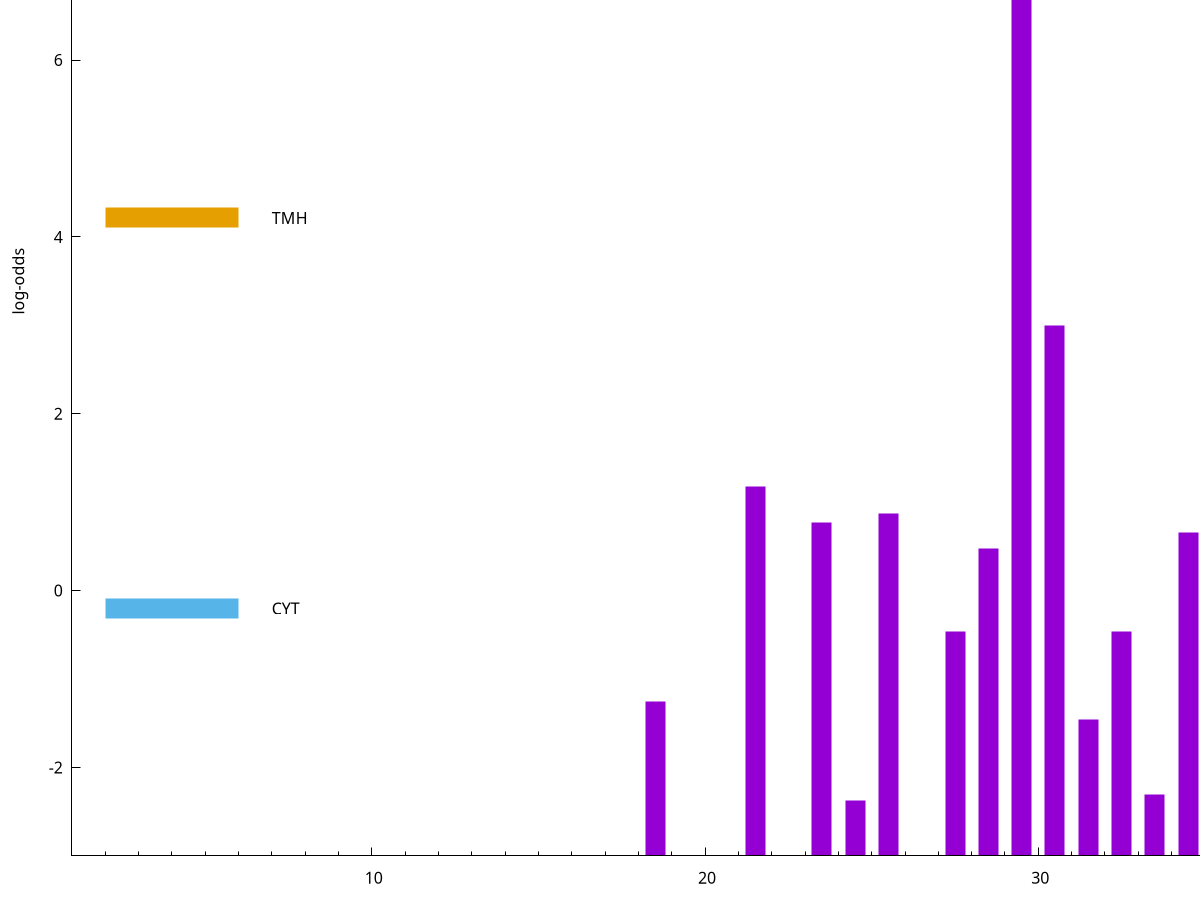 set title "LipoP predictions for SRR4017826.gff"
set size 2., 1.4
set xrange [1:70] 
set mxtics 10
set yrange [-3:10]
set y2range [0:13]
set ylabel "log-odds"
set term postscript eps color solid "Helvetica" 30
set output "SRR4017826.gff43.eps"
set arrow from 2,8.0958 to 6,8.0958 nohead lt 1 lw 20
set label "SpI" at 7,8.0958
set arrow from 2,4.21383 to 6,4.21383 nohead lt 4 lw 20
set label "TMH" at 7,4.21383
set arrow from 2,-0.200913 to 6,-0.200913 nohead lt 3 lw 20
set label "CYT" at 7,-0.200913
set arrow from 2,8.0958 to 6,8.0958 nohead lt 1 lw 20
set label "SpI" at 7,8.0958
# NOTE: The scores below are the log-odds scores with the threshold
# NOTE: subtracted (a hack to make gnuplot make the histogram all
# NOTE: look nice).
plot "-" axes x1y2 title "" with impulses lt 1 lw 20
29.500000 10.987860
30.500000 5.993240
21.500000 4.182000
25.500000 3.872786
23.500000 3.769718
34.500000 3.661099
28.500000 3.481472
32.500000 2.537067
27.500000 2.533286
18.500000 1.742730
31.500000 1.542160
33.500000 0.689870
24.500000 0.628480
e
exit
